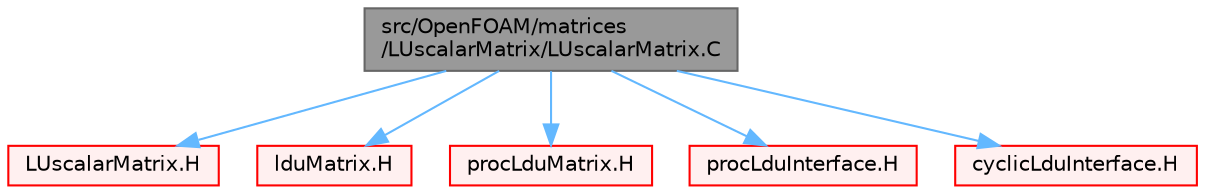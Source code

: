 digraph "src/OpenFOAM/matrices/LUscalarMatrix/LUscalarMatrix.C"
{
 // LATEX_PDF_SIZE
  bgcolor="transparent";
  edge [fontname=Helvetica,fontsize=10,labelfontname=Helvetica,labelfontsize=10];
  node [fontname=Helvetica,fontsize=10,shape=box,height=0.2,width=0.4];
  Node1 [id="Node000001",label="src/OpenFOAM/matrices\l/LUscalarMatrix/LUscalarMatrix.C",height=0.2,width=0.4,color="gray40", fillcolor="grey60", style="filled", fontcolor="black",tooltip=" "];
  Node1 -> Node2 [id="edge1_Node000001_Node000002",color="steelblue1",style="solid",tooltip=" "];
  Node2 [id="Node000002",label="LUscalarMatrix.H",height=0.2,width=0.4,color="red", fillcolor="#FFF0F0", style="filled",URL="$LUscalarMatrix_8H.html",tooltip=" "];
  Node1 -> Node217 [id="edge2_Node000001_Node000217",color="steelblue1",style="solid",tooltip=" "];
  Node217 [id="Node000217",label="lduMatrix.H",height=0.2,width=0.4,color="red", fillcolor="#FFF0F0", style="filled",URL="$lduMatrix_8H.html",tooltip=" "];
  Node1 -> Node223 [id="edge3_Node000001_Node000223",color="steelblue1",style="solid",tooltip=" "];
  Node223 [id="Node000223",label="procLduMatrix.H",height=0.2,width=0.4,color="red", fillcolor="#FFF0F0", style="filled",URL="$procLduMatrix_8H.html",tooltip=" "];
  Node1 -> Node224 [id="edge4_Node000001_Node000224",color="steelblue1",style="solid",tooltip=" "];
  Node224 [id="Node000224",label="procLduInterface.H",height=0.2,width=0.4,color="red", fillcolor="#FFF0F0", style="filled",URL="$procLduInterface_8H.html",tooltip=" "];
  Node1 -> Node225 [id="edge5_Node000001_Node000225",color="steelblue1",style="solid",tooltip=" "];
  Node225 [id="Node000225",label="cyclicLduInterface.H",height=0.2,width=0.4,color="red", fillcolor="#FFF0F0", style="filled",URL="$cyclicLduInterface_8H.html",tooltip=" "];
}
